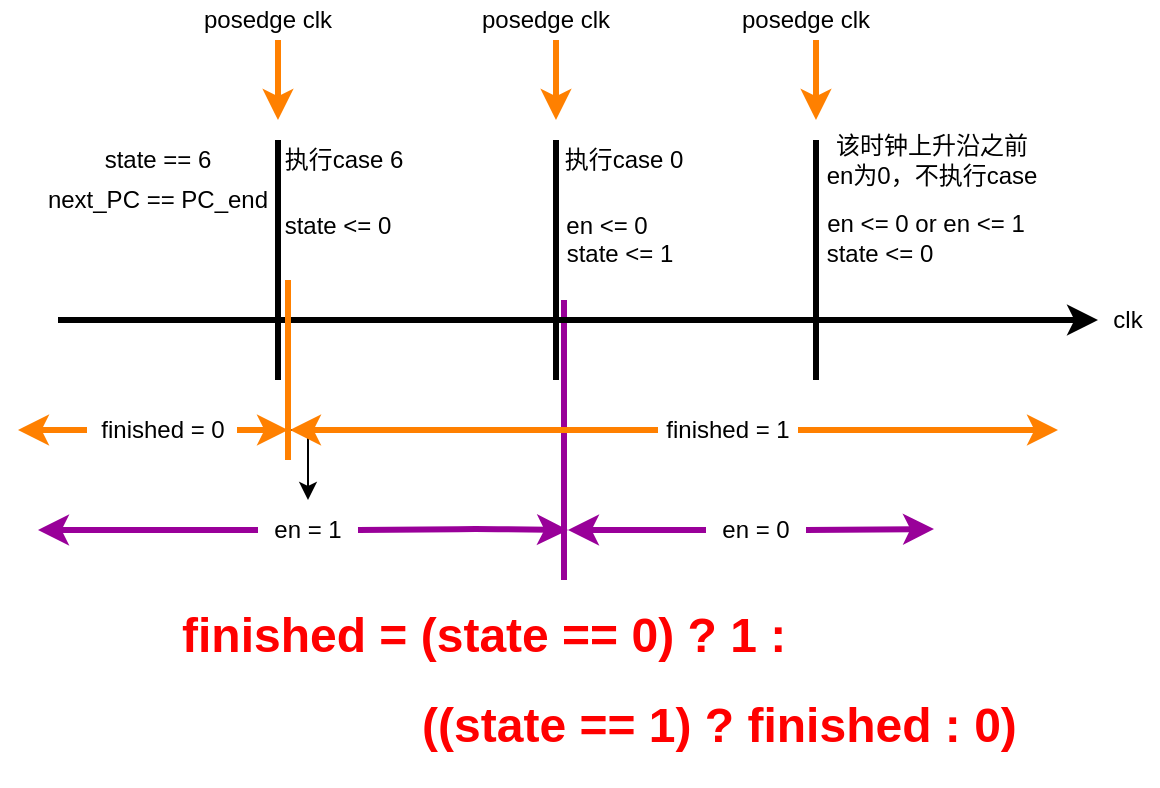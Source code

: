 <mxfile version="13.6.5">
    <diagram id="99jxBt33ogkT8HIn3rIm" name="第 1 页">
        <mxGraphModel dx="734" dy="430" grid="1" gridSize="10" guides="1" tooltips="1" connect="1" arrows="1" fold="1" page="1" pageScale="1" pageWidth="827" pageHeight="1169" background="#ffffff" math="0" shadow="0">
            <root>
                <mxCell id="0"/>
                <mxCell id="1" parent="0"/>
                <mxCell id="2" value="" style="endArrow=none;html=1;strokeColor=#000000;strokeWidth=3;" edge="1" parent="1">
                    <mxGeometry width="50" height="50" relative="1" as="geometry">
                        <mxPoint x="150" y="210" as="sourcePoint"/>
                        <mxPoint x="150" y="90" as="targetPoint"/>
                    </mxGeometry>
                </mxCell>
                <mxCell id="3" value="&lt;font color=&quot;#000000&quot;&gt;state == 6&lt;/font&gt;" style="text;html=1;strokeColor=none;fillColor=none;align=center;verticalAlign=middle;whiteSpace=wrap;rounded=0;" vertex="1" parent="1">
                    <mxGeometry x="60" y="90" width="60" height="20" as="geometry"/>
                </mxCell>
                <mxCell id="4" value="&lt;font color=&quot;#000000&quot;&gt;next_PC == PC_end&lt;/font&gt;" style="text;html=1;strokeColor=none;fillColor=none;align=center;verticalAlign=middle;whiteSpace=wrap;rounded=0;" vertex="1" parent="1">
                    <mxGeometry x="30" y="110" width="120" height="20" as="geometry"/>
                </mxCell>
                <mxCell id="5" value="&lt;font color=&quot;#000000&quot;&gt;posedge clk&lt;/font&gt;" style="text;html=1;strokeColor=none;fillColor=none;align=center;verticalAlign=middle;whiteSpace=wrap;rounded=0;" vertex="1" parent="1">
                    <mxGeometry x="100" y="20" width="90" height="20" as="geometry"/>
                </mxCell>
                <mxCell id="6" value="&lt;font color=&quot;#000000&quot;&gt;state &amp;lt;= 0&lt;/font&gt;" style="text;html=1;strokeColor=none;fillColor=none;align=center;verticalAlign=middle;whiteSpace=wrap;rounded=0;" vertex="1" parent="1">
                    <mxGeometry x="150" y="123" width="60" height="20" as="geometry"/>
                </mxCell>
                <mxCell id="7" value="" style="endArrow=classic;html=1;strokeWidth=3;strokeColor=#FF8000;" edge="1" parent="1">
                    <mxGeometry width="50" height="50" relative="1" as="geometry">
                        <mxPoint x="150" y="40" as="sourcePoint"/>
                        <mxPoint x="150" y="80" as="targetPoint"/>
                    </mxGeometry>
                </mxCell>
                <mxCell id="8" value="" style="endArrow=none;html=1;strokeColor=#000000;strokeWidth=3;" edge="1" parent="1">
                    <mxGeometry width="50" height="50" relative="1" as="geometry">
                        <mxPoint x="289" y="210" as="sourcePoint"/>
                        <mxPoint x="289" y="90" as="targetPoint"/>
                    </mxGeometry>
                </mxCell>
                <mxCell id="9" value="&lt;font color=&quot;#000000&quot;&gt;posedge clk&lt;/font&gt;" style="text;html=1;strokeColor=none;fillColor=none;align=center;verticalAlign=middle;whiteSpace=wrap;rounded=0;" vertex="1" parent="1">
                    <mxGeometry x="239" y="20" width="90" height="20" as="geometry"/>
                </mxCell>
                <mxCell id="10" value="" style="endArrow=classic;html=1;strokeWidth=3;strokeColor=#FF8000;" edge="1" parent="1">
                    <mxGeometry width="50" height="50" relative="1" as="geometry">
                        <mxPoint x="289" y="40" as="sourcePoint"/>
                        <mxPoint x="289" y="80" as="targetPoint"/>
                    </mxGeometry>
                </mxCell>
                <mxCell id="11" value="" style="endArrow=none;html=1;strokeColor=#000000;strokeWidth=3;" edge="1" parent="1">
                    <mxGeometry width="50" height="50" relative="1" as="geometry">
                        <mxPoint x="419" y="210" as="sourcePoint"/>
                        <mxPoint x="419" y="90" as="targetPoint"/>
                    </mxGeometry>
                </mxCell>
                <mxCell id="12" value="&lt;font color=&quot;#000000&quot;&gt;posedge clk&lt;/font&gt;" style="text;html=1;strokeColor=none;fillColor=none;align=center;verticalAlign=middle;whiteSpace=wrap;rounded=0;" vertex="1" parent="1">
                    <mxGeometry x="369" y="20" width="90" height="20" as="geometry"/>
                </mxCell>
                <mxCell id="13" value="" style="endArrow=classic;html=1;strokeWidth=3;strokeColor=#FF8000;" edge="1" parent="1">
                    <mxGeometry width="50" height="50" relative="1" as="geometry">
                        <mxPoint x="419" y="40" as="sourcePoint"/>
                        <mxPoint x="419" y="80" as="targetPoint"/>
                    </mxGeometry>
                </mxCell>
                <mxCell id="14" value="&lt;font color=&quot;#000000&quot;&gt;state &amp;lt;= 0&lt;/font&gt;" style="text;html=1;strokeColor=none;fillColor=none;align=center;verticalAlign=middle;whiteSpace=wrap;rounded=0;" vertex="1" parent="1">
                    <mxGeometry x="421" y="137" width="60" height="20" as="geometry"/>
                </mxCell>
                <mxCell id="15" value="&lt;font color=&quot;#000000&quot;&gt;en &amp;lt;= 0&lt;/font&gt;" style="text;html=1;strokeColor=none;fillColor=none;align=center;verticalAlign=middle;whiteSpace=wrap;rounded=0;" vertex="1" parent="1">
                    <mxGeometry x="284" y="123" width="61" height="20" as="geometry"/>
                </mxCell>
                <mxCell id="16" value="&lt;font style=&quot;font-size: 12px&quot; color=&quot;#000000&quot;&gt;en = 1&lt;/font&gt;" style="text;html=1;strokeColor=none;fillColor=none;align=center;verticalAlign=middle;whiteSpace=wrap;rounded=0;" vertex="1" parent="1">
                    <mxGeometry x="140" y="270" width="50" height="30" as="geometry"/>
                </mxCell>
                <mxCell id="17" value="&lt;font color=&quot;#000000&quot;&gt;state &amp;lt;= 1&lt;/font&gt;" style="text;html=1;strokeColor=none;fillColor=none;align=center;verticalAlign=middle;whiteSpace=wrap;rounded=0;" vertex="1" parent="1">
                    <mxGeometry x="293" y="137" width="56" height="20" as="geometry"/>
                </mxCell>
                <mxCell id="18" value="" style="endArrow=classic;html=1;strokeWidth=3;exitX=0;exitY=0.5;exitDx=0;exitDy=0;strokeColor=#990099;" edge="1" parent="1" source="16">
                    <mxGeometry width="50" height="50" relative="1" as="geometry">
                        <mxPoint x="130" y="285" as="sourcePoint"/>
                        <mxPoint x="30" y="285" as="targetPoint"/>
                    </mxGeometry>
                </mxCell>
                <mxCell id="19" value="" style="endArrow=classic;html=1;strokeWidth=3;exitX=1;exitY=0.5;exitDx=0;exitDy=0;strokeColor=#990099;" edge="1" parent="1" source="16">
                    <mxGeometry width="50" height="50" relative="1" as="geometry">
                        <mxPoint x="195" y="285" as="sourcePoint"/>
                        <mxPoint x="295" y="285" as="targetPoint"/>
                        <Array as="points">
                            <mxPoint x="250" y="284.5"/>
                        </Array>
                    </mxGeometry>
                </mxCell>
                <mxCell id="20" value="&lt;font color=&quot;#000000&quot;&gt;en &amp;lt;= 0 or en &amp;lt;= 1&lt;/font&gt;" style="text;html=1;strokeColor=none;fillColor=none;align=center;verticalAlign=middle;whiteSpace=wrap;rounded=0;" vertex="1" parent="1">
                    <mxGeometry x="420" y="122" width="108" height="20" as="geometry"/>
                </mxCell>
                <mxCell id="21" value="&lt;font style=&quot;font-size: 12px&quot; color=&quot;#000000&quot;&gt;en = 0&lt;/font&gt;" style="text;html=1;strokeColor=none;fillColor=none;align=center;verticalAlign=middle;whiteSpace=wrap;rounded=0;" vertex="1" parent="1">
                    <mxGeometry x="364" y="270" width="50" height="30" as="geometry"/>
                </mxCell>
                <mxCell id="22" value="" style="endArrow=classic;html=1;strokeWidth=3;exitX=0;exitY=0.5;exitDx=0;exitDy=0;strokeColor=#990099;" edge="1" parent="1" source="21">
                    <mxGeometry width="50" height="50" relative="1" as="geometry">
                        <mxPoint x="357" y="284.5" as="sourcePoint"/>
                        <mxPoint x="295" y="285" as="targetPoint"/>
                    </mxGeometry>
                </mxCell>
                <mxCell id="23" value="" style="endArrow=classic;html=1;strokeWidth=3;exitX=1;exitY=0.5;exitDx=0;exitDy=0;strokeColor=#990099;" edge="1" parent="1" source="21">
                    <mxGeometry width="50" height="50" relative="1" as="geometry">
                        <mxPoint x="440" y="285" as="sourcePoint"/>
                        <mxPoint x="478" y="284.5" as="targetPoint"/>
                    </mxGeometry>
                </mxCell>
                <mxCell id="24" value="" style="endArrow=none;html=1;strokeWidth=3;strokeColor=#990099;" edge="1" parent="1">
                    <mxGeometry width="50" height="50" relative="1" as="geometry">
                        <mxPoint x="293" y="310" as="sourcePoint"/>
                        <mxPoint x="293" y="170" as="targetPoint"/>
                    </mxGeometry>
                </mxCell>
                <mxCell id="25" value="&lt;font color=&quot;#000000&quot;&gt;执行case 0&lt;/font&gt;" style="text;html=1;strokeColor=none;fillColor=none;align=center;verticalAlign=middle;whiteSpace=wrap;rounded=0;" vertex="1" parent="1">
                    <mxGeometry x="290" y="90" width="66" height="20" as="geometry"/>
                </mxCell>
                <mxCell id="26" value="&lt;font color=&quot;#000000&quot;&gt;该时钟上升沿之前en为0，不执行case&lt;/font&gt;" style="text;html=1;strokeColor=none;fillColor=none;align=center;verticalAlign=middle;whiteSpace=wrap;rounded=0;" vertex="1" parent="1">
                    <mxGeometry x="422" y="90" width="110" height="20" as="geometry"/>
                </mxCell>
                <mxCell id="27" value="" style="endArrow=classic;html=1;strokeWidth=3;strokeColor=#000000;" edge="1" parent="1" target="28">
                    <mxGeometry width="50" height="50" relative="1" as="geometry">
                        <mxPoint x="40" y="180" as="sourcePoint"/>
                        <mxPoint x="570" y="180" as="targetPoint"/>
                    </mxGeometry>
                </mxCell>
                <mxCell id="28" value="&lt;font color=&quot;#000000&quot;&gt;clk&lt;/font&gt;" style="text;html=1;strokeColor=none;fillColor=none;align=center;verticalAlign=middle;whiteSpace=wrap;rounded=0;" vertex="1" parent="1">
                    <mxGeometry x="560" y="170" width="30" height="20" as="geometry"/>
                </mxCell>
                <mxCell id="29" value="&lt;font color=&quot;#000000&quot;&gt;执行case 6&lt;/font&gt;" style="text;html=1;strokeColor=none;fillColor=none;align=center;verticalAlign=middle;whiteSpace=wrap;rounded=0;" vertex="1" parent="1">
                    <mxGeometry x="150" y="90" width="66" height="20" as="geometry"/>
                </mxCell>
                <mxCell id="47" value="" style="edgeStyle=orthogonalEdgeStyle;rounded=0;orthogonalLoop=1;jettySize=auto;html=1;" edge="1" parent="1" source="30" target="16">
                    <mxGeometry relative="1" as="geometry"/>
                </mxCell>
                <mxCell id="30" value="&lt;font style=&quot;font-size: 12px&quot; color=&quot;#000000&quot;&gt;finished = 0&lt;/font&gt;" style="text;html=1;strokeColor=none;fillColor=none;align=center;verticalAlign=middle;whiteSpace=wrap;rounded=0;" vertex="1" parent="1">
                    <mxGeometry x="54.5" y="220" width="75" height="30" as="geometry"/>
                </mxCell>
                <mxCell id="31" value="" style="endArrow=classic;html=1;strokeColor=#FF8000;strokeWidth=3;exitX=0;exitY=0.5;exitDx=0;exitDy=0;" edge="1" parent="1" source="30">
                    <mxGeometry width="50" height="50" relative="1" as="geometry">
                        <mxPoint x="90" y="234.5" as="sourcePoint"/>
                        <mxPoint x="20" y="235" as="targetPoint"/>
                    </mxGeometry>
                </mxCell>
                <mxCell id="32" value="" style="endArrow=classic;html=1;strokeColor=#FF8000;strokeWidth=3;exitX=1;exitY=0.5;exitDx=0;exitDy=0;" edge="1" parent="1" source="30">
                    <mxGeometry width="50" height="50" relative="1" as="geometry">
                        <mxPoint x="130" y="235" as="sourcePoint"/>
                        <mxPoint x="155" y="235" as="targetPoint"/>
                        <Array as="points"/>
                    </mxGeometry>
                </mxCell>
                <mxCell id="36" value="" style="endArrow=none;html=1;strokeColor=#FF8000;strokeWidth=3;" edge="1" parent="1">
                    <mxGeometry width="50" height="50" relative="1" as="geometry">
                        <mxPoint x="155" y="250" as="sourcePoint"/>
                        <mxPoint x="155" y="160" as="targetPoint"/>
                    </mxGeometry>
                </mxCell>
                <mxCell id="37" value="&lt;font style=&quot;font-size: 12px&quot; color=&quot;#000000&quot;&gt;finished = 1&lt;/font&gt;" style="text;html=1;strokeColor=none;fillColor=none;align=center;verticalAlign=middle;whiteSpace=wrap;rounded=0;" vertex="1" parent="1">
                    <mxGeometry x="340" y="220" width="70" height="30" as="geometry"/>
                </mxCell>
                <mxCell id="38" value="" style="endArrow=classic;html=1;strokeColor=#FF8000;strokeWidth=3;exitX=0;exitY=0.5;exitDx=0;exitDy=0;" edge="1" parent="1" source="37">
                    <mxGeometry width="50" height="50" relative="1" as="geometry">
                        <mxPoint x="186" y="235" as="sourcePoint"/>
                        <mxPoint x="156" y="235" as="targetPoint"/>
                    </mxGeometry>
                </mxCell>
                <mxCell id="43" value="" style="endArrow=classic;html=1;strokeColor=#FF8000;strokeWidth=3;exitX=1;exitY=0.5;exitDx=0;exitDy=0;" edge="1" parent="1" source="37">
                    <mxGeometry width="50" height="50" relative="1" as="geometry">
                        <mxPoint x="510.5" y="235" as="sourcePoint"/>
                        <mxPoint x="540" y="235" as="targetPoint"/>
                        <Array as="points"/>
                    </mxGeometry>
                </mxCell>
                <mxCell id="45" value="&lt;h1&gt;&lt;font color=&quot;#ff0000&quot;&gt;finished = (state == 0) ? 1 :&amp;nbsp;&lt;/font&gt;&lt;/h1&gt;&lt;h1&gt;&lt;font color=&quot;#ff0000&quot;&gt;&amp;nbsp; &amp;nbsp; &amp;nbsp; &amp;nbsp; &amp;nbsp; &amp;nbsp; &amp;nbsp; &amp;nbsp; &amp;nbsp; ((state == 1) ? finished : 0)&lt;/font&gt;&lt;/h1&gt;" style="text;html=1;strokeColor=none;fillColor=none;align=left;verticalAlign=middle;whiteSpace=wrap;rounded=0;" vertex="1" parent="1">
                    <mxGeometry x="100" y="320" width="439" height="80" as="geometry"/>
                </mxCell>
            </root>
        </mxGraphModel>
    </diagram>
</mxfile>